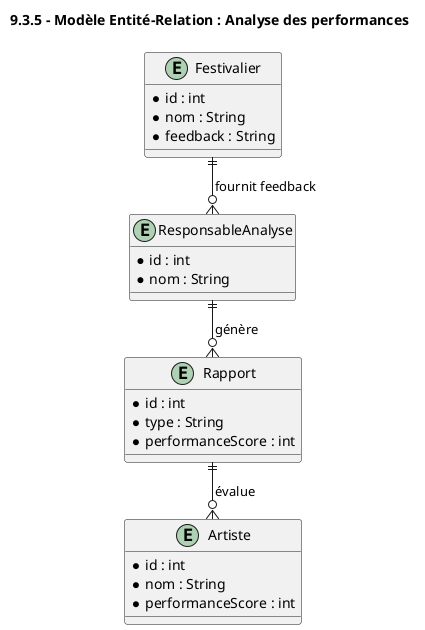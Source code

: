 @startuml
!pragma layout smetana
title 9.3.5 - Modèle Entité-Relation : Analyse des performances

entity ResponsableAnalyse {
    *id : int
    *nom : String
}

entity Artiste {
    *id : int
    *nom : String
    *performanceScore : int
}

entity Festivalier {
    *id : int
    *nom : String
    *feedback : String
}

entity Rapport {
    *id : int
    *type : String
    *performanceScore : int
}

ResponsableAnalyse ||--o{ Rapport : "génère"
Rapport ||--o{ Artiste : "évalue"
Festivalier ||--o{ ResponsableAnalyse : "fournit feedback"

@enduml
